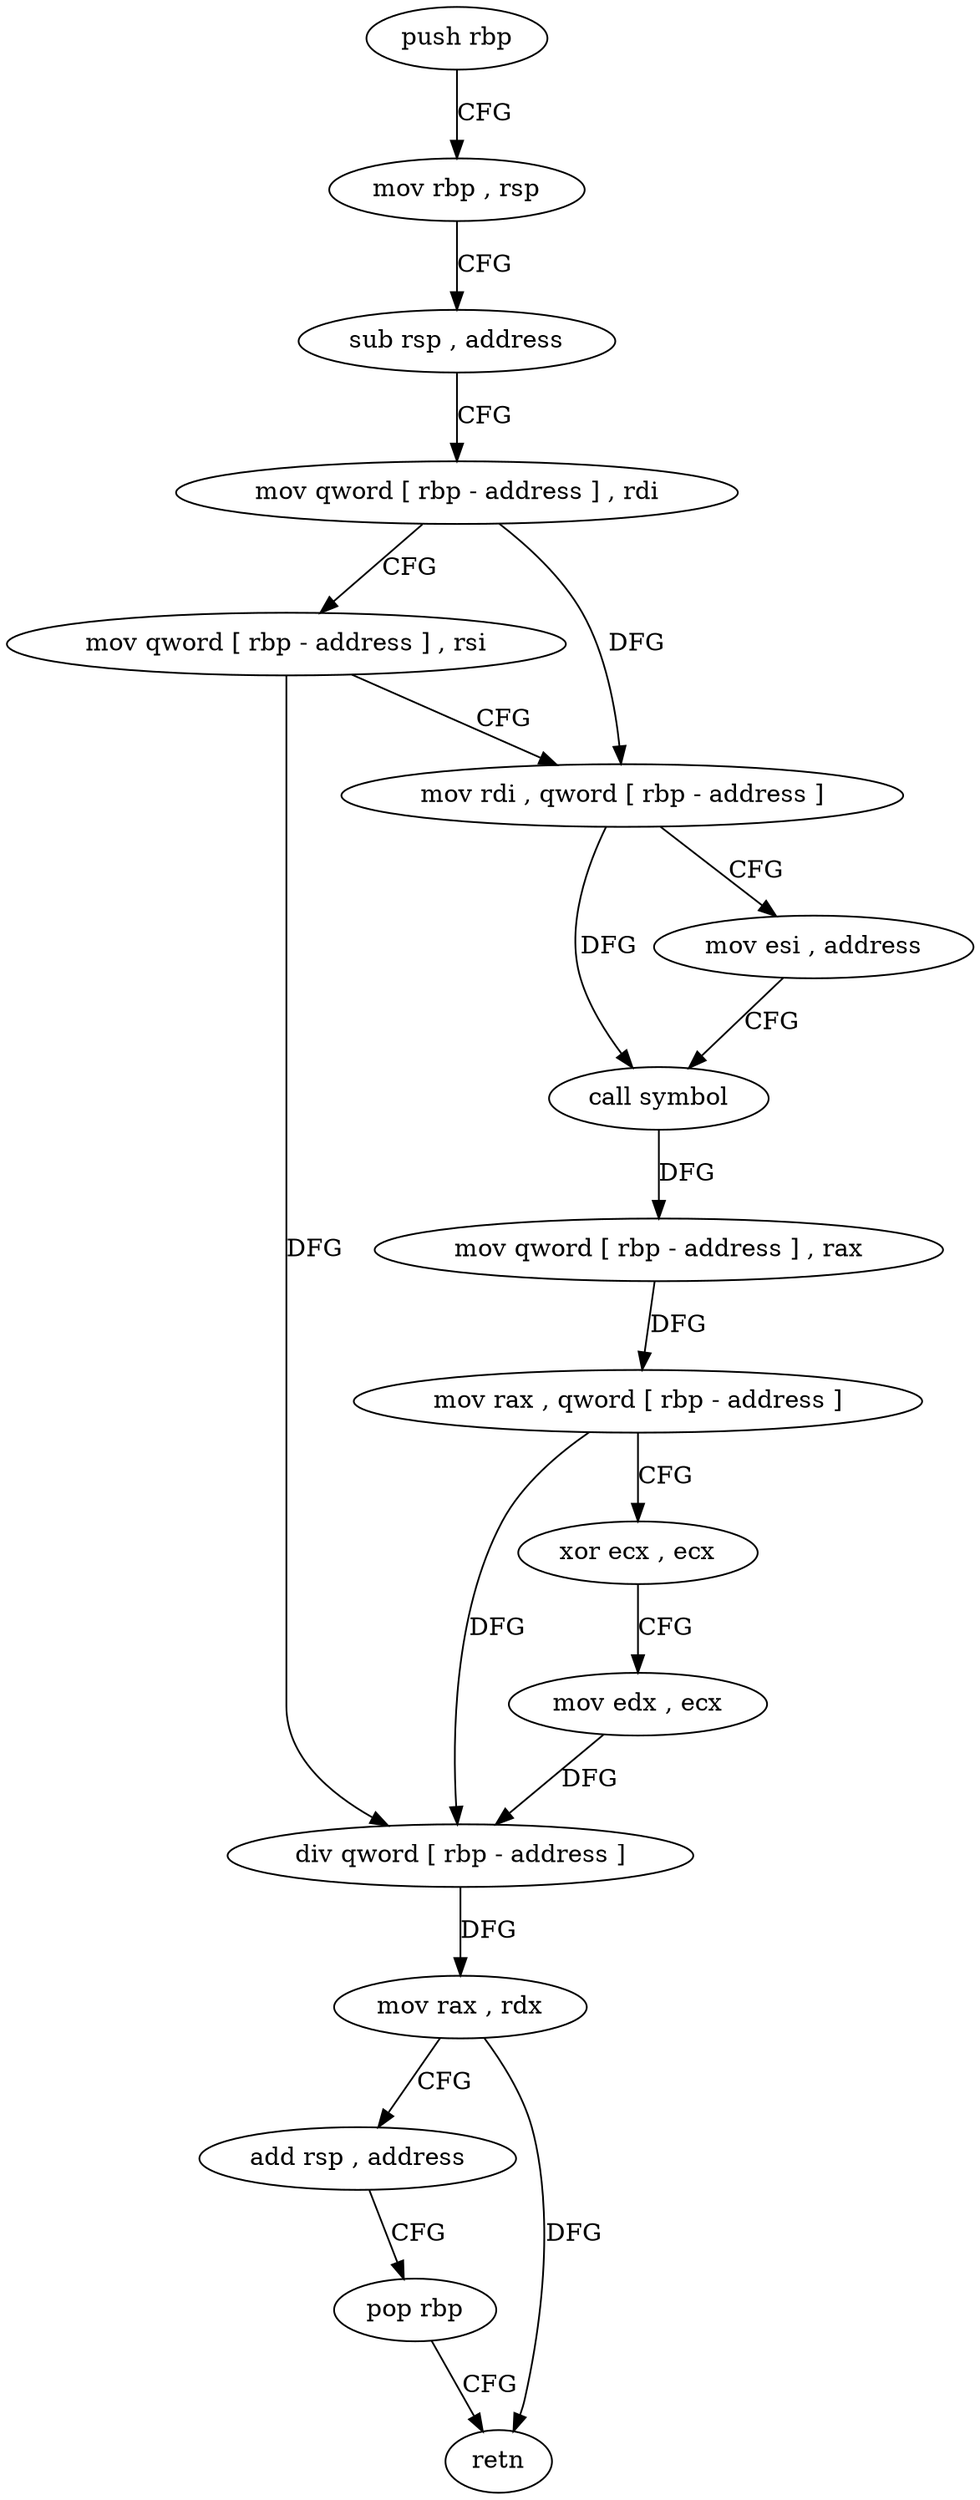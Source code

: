 digraph "func" {
"4233936" [label = "push rbp" ]
"4233937" [label = "mov rbp , rsp" ]
"4233940" [label = "sub rsp , address" ]
"4233944" [label = "mov qword [ rbp - address ] , rdi" ]
"4233948" [label = "mov qword [ rbp - address ] , rsi" ]
"4233952" [label = "mov rdi , qword [ rbp - address ]" ]
"4233956" [label = "mov esi , address" ]
"4233961" [label = "call symbol" ]
"4233966" [label = "mov qword [ rbp - address ] , rax" ]
"4233970" [label = "mov rax , qword [ rbp - address ]" ]
"4233974" [label = "xor ecx , ecx" ]
"4233976" [label = "mov edx , ecx" ]
"4233978" [label = "div qword [ rbp - address ]" ]
"4233982" [label = "mov rax , rdx" ]
"4233985" [label = "add rsp , address" ]
"4233989" [label = "pop rbp" ]
"4233990" [label = "retn" ]
"4233936" -> "4233937" [ label = "CFG" ]
"4233937" -> "4233940" [ label = "CFG" ]
"4233940" -> "4233944" [ label = "CFG" ]
"4233944" -> "4233948" [ label = "CFG" ]
"4233944" -> "4233952" [ label = "DFG" ]
"4233948" -> "4233952" [ label = "CFG" ]
"4233948" -> "4233978" [ label = "DFG" ]
"4233952" -> "4233956" [ label = "CFG" ]
"4233952" -> "4233961" [ label = "DFG" ]
"4233956" -> "4233961" [ label = "CFG" ]
"4233961" -> "4233966" [ label = "DFG" ]
"4233966" -> "4233970" [ label = "DFG" ]
"4233970" -> "4233974" [ label = "CFG" ]
"4233970" -> "4233978" [ label = "DFG" ]
"4233974" -> "4233976" [ label = "CFG" ]
"4233976" -> "4233978" [ label = "DFG" ]
"4233978" -> "4233982" [ label = "DFG" ]
"4233982" -> "4233985" [ label = "CFG" ]
"4233982" -> "4233990" [ label = "DFG" ]
"4233985" -> "4233989" [ label = "CFG" ]
"4233989" -> "4233990" [ label = "CFG" ]
}
